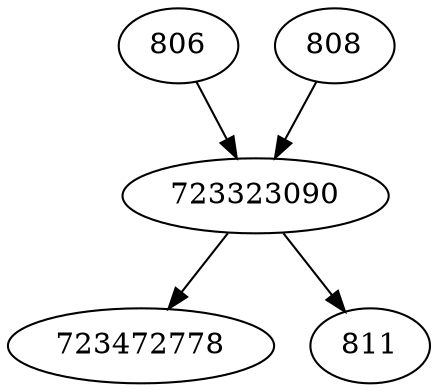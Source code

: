 strict digraph  {
806;
808;
723472778;
811;
723323090;
806 -> 723323090;
808 -> 723323090;
723323090 -> 723472778;
723323090 -> 811;
}

